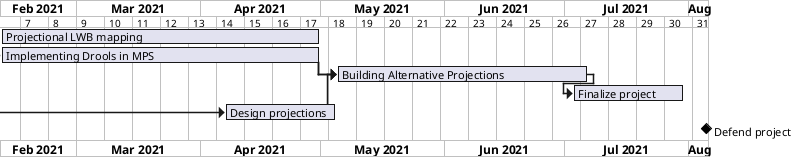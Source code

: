 @startgantt
printscale weekly
Project starts the 10th of february 2021
[Projectional LWB mapping] lasts 80 days

[Implementing Drools in MPS] lasts 80 days
Then [Building Alternative Projections] lasts 63 days
Then [Finalize project] lasts 4 weeks

[Implementing Drools in MPS] -> [Building Alternative Projections]

[Design projections] lasts 28 days and starts 8 weeks after [Implementing Drools in MPS]'s start
[Design projections] -> [Building Alternative Projections]

[Defend project] happens 5th August 2021

@endgantt
